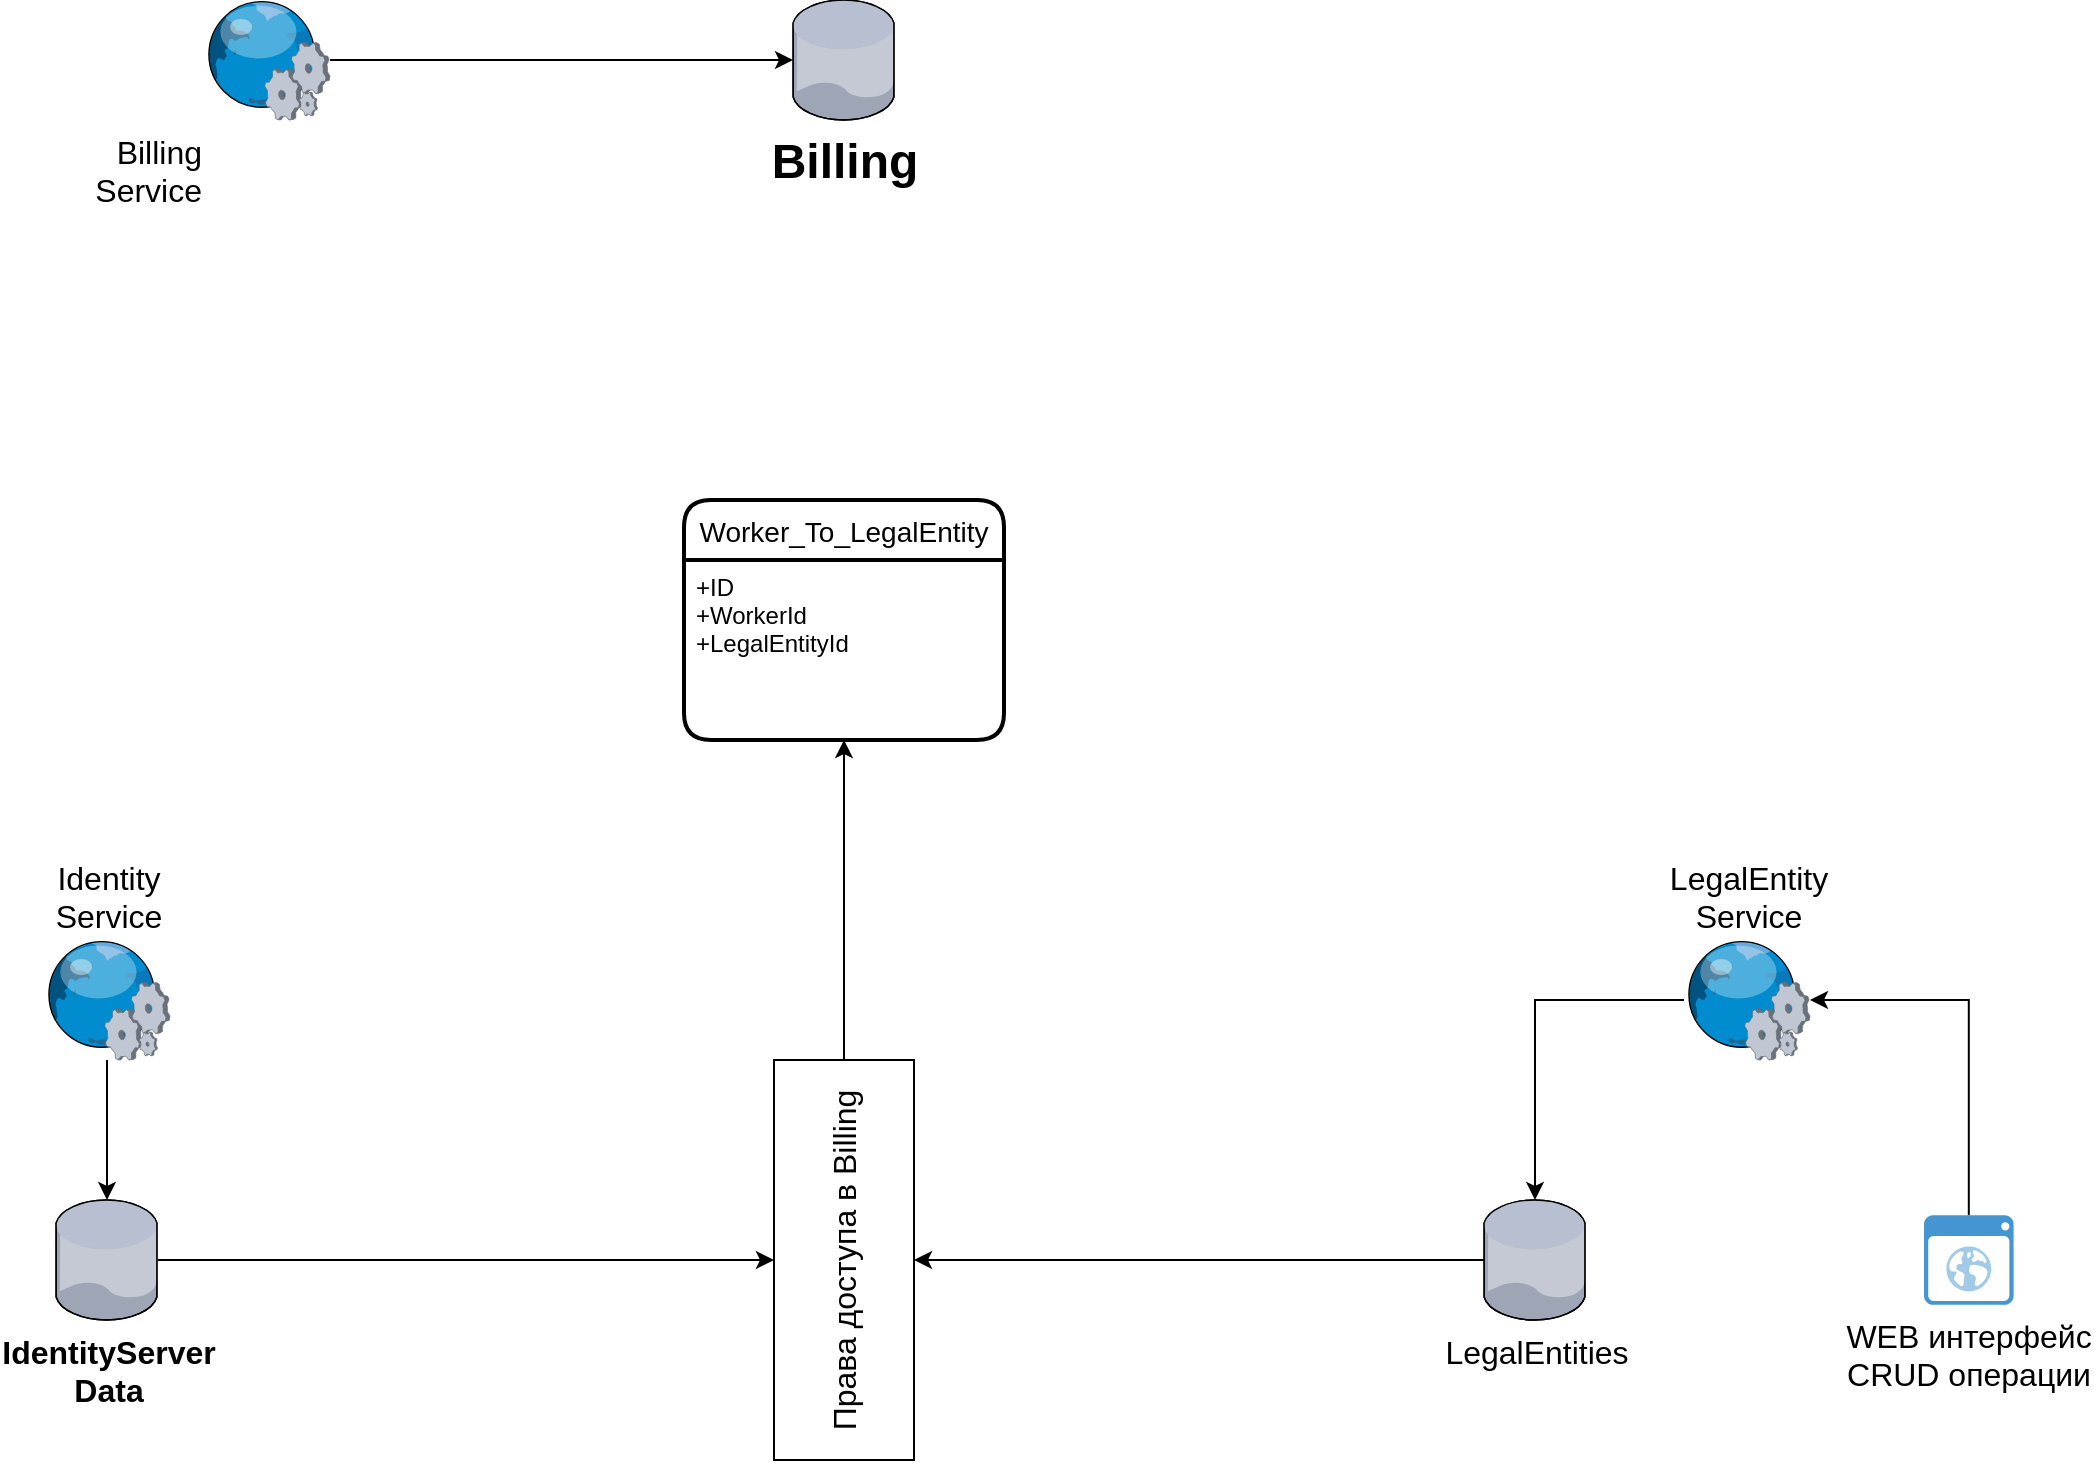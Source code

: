 <mxfile version="14.1.1" type="github">
  <diagram id="1AalQ-GsTw3ZI122VdQ2" name="Page-1">
    <mxGraphModel dx="2420" dy="960" grid="1" gridSize="10" guides="1" tooltips="1" connect="1" arrows="1" fold="1" page="1" pageScale="1" pageWidth="1169" pageHeight="827" math="0" shadow="0">
      <root>
        <mxCell id="0" />
        <mxCell id="1" parent="0" />
        <mxCell id="AjbBa6_dqzmwRnqRVF5m-1" value="Billing" style="verticalLabelPosition=bottom;aspect=fixed;html=1;verticalAlign=top;strokeColor=none;align=center;outlineConnect=0;shape=mxgraph.citrix.database;fontSize=24;labelPosition=center;fontStyle=1" vertex="1" parent="1">
          <mxGeometry x="484.5" y="50" width="51" height="60" as="geometry" />
        </mxCell>
        <mxCell id="AjbBa6_dqzmwRnqRVF5m-22" style="edgeStyle=orthogonalEdgeStyle;rounded=0;orthogonalLoop=1;jettySize=auto;html=1;entryX=1;entryY=0.5;entryDx=0;entryDy=0;fontSize=16;" edge="1" parent="1" source="AjbBa6_dqzmwRnqRVF5m-2" target="AjbBa6_dqzmwRnqRVF5m-17">
          <mxGeometry relative="1" as="geometry" />
        </mxCell>
        <mxCell id="AjbBa6_dqzmwRnqRVF5m-2" value="LegalEntities" style="verticalLabelPosition=bottom;aspect=fixed;html=1;verticalAlign=top;strokeColor=none;align=center;outlineConnect=0;shape=mxgraph.citrix.database;fontSize=16;labelPosition=center;fontStyle=0" vertex="1" parent="1">
          <mxGeometry x="830" y="650" width="51" height="60" as="geometry" />
        </mxCell>
        <mxCell id="AjbBa6_dqzmwRnqRVF5m-5" style="edgeStyle=orthogonalEdgeStyle;rounded=0;orthogonalLoop=1;jettySize=auto;html=1;" edge="1" parent="1" source="AjbBa6_dqzmwRnqRVF5m-4" target="AjbBa6_dqzmwRnqRVF5m-2">
          <mxGeometry relative="1" as="geometry" />
        </mxCell>
        <mxCell id="AjbBa6_dqzmwRnqRVF5m-4" value="LegalEntity&lt;br style=&quot;font-size: 16px;&quot;&gt;Service" style="verticalLabelPosition=top;aspect=fixed;html=1;verticalAlign=bottom;strokeColor=none;align=center;outlineConnect=0;shape=mxgraph.citrix.web_service;fontSize=16;labelPosition=center;" vertex="1" parent="1">
          <mxGeometry x="930" y="520" width="63" height="60" as="geometry" />
        </mxCell>
        <mxCell id="AjbBa6_dqzmwRnqRVF5m-9" style="edgeStyle=orthogonalEdgeStyle;rounded=0;orthogonalLoop=1;jettySize=auto;html=1;fontSize=16;" edge="1" parent="1" source="AjbBa6_dqzmwRnqRVF5m-6" target="AjbBa6_dqzmwRnqRVF5m-4">
          <mxGeometry relative="1" as="geometry">
            <Array as="points">
              <mxPoint x="1072" y="550" />
            </Array>
          </mxGeometry>
        </mxCell>
        <mxCell id="AjbBa6_dqzmwRnqRVF5m-6" value="WEB интерфейс&lt;br style=&quot;font-size: 16px;&quot;&gt;CRUD операции" style="shadow=0;dashed=0;html=1;strokeColor=none;fillColor=#4495D1;labelPosition=center;verticalLabelPosition=bottom;verticalAlign=top;align=center;outlineConnect=0;shape=mxgraph.veeam.2d.web_ui;fontSize=16;" vertex="1" parent="1">
          <mxGeometry x="1050" y="657.6" width="44.8" height="44.8" as="geometry" />
        </mxCell>
        <mxCell id="AjbBa6_dqzmwRnqRVF5m-13" style="edgeStyle=orthogonalEdgeStyle;rounded=0;orthogonalLoop=1;jettySize=auto;html=1;fontSize=16;" edge="1" parent="1" source="AjbBa6_dqzmwRnqRVF5m-11" target="AjbBa6_dqzmwRnqRVF5m-12">
          <mxGeometry relative="1" as="geometry" />
        </mxCell>
        <mxCell id="AjbBa6_dqzmwRnqRVF5m-11" value="Identity&lt;br&gt;Service" style="verticalLabelPosition=top;aspect=fixed;html=1;verticalAlign=bottom;strokeColor=none;align=center;outlineConnect=0;shape=mxgraph.citrix.web_service;fontSize=16;labelPosition=center;" vertex="1" parent="1">
          <mxGeometry x="110" y="520" width="63" height="60" as="geometry" />
        </mxCell>
        <mxCell id="AjbBa6_dqzmwRnqRVF5m-21" style="edgeStyle=orthogonalEdgeStyle;rounded=0;orthogonalLoop=1;jettySize=auto;html=1;entryX=0;entryY=0.5;entryDx=0;entryDy=0;fontSize=16;" edge="1" parent="1" source="AjbBa6_dqzmwRnqRVF5m-12" target="AjbBa6_dqzmwRnqRVF5m-17">
          <mxGeometry relative="1" as="geometry" />
        </mxCell>
        <mxCell id="AjbBa6_dqzmwRnqRVF5m-12" value="&lt;span style=&quot;font-weight: 700 ; text-align: left&quot;&gt;&lt;font style=&quot;font-size: 16px&quot;&gt;IdentityServer&lt;br&gt;Data&lt;/font&gt;&lt;/span&gt;" style="verticalLabelPosition=bottom;aspect=fixed;html=1;verticalAlign=top;strokeColor=none;align=center;outlineConnect=0;shape=mxgraph.citrix.database;fontSize=16;labelPosition=center;fontStyle=0" vertex="1" parent="1">
          <mxGeometry x="116" y="650" width="51" height="60" as="geometry" />
        </mxCell>
        <mxCell id="AjbBa6_dqzmwRnqRVF5m-15" value="Worker_To_LegalEntity" style="swimlane;childLayout=stackLayout;horizontal=1;startSize=30;horizontalStack=0;rounded=1;fontSize=14;fontStyle=0;strokeWidth=2;resizeParent=0;resizeLast=1;shadow=0;dashed=0;align=center;" vertex="1" parent="1">
          <mxGeometry x="430" y="300" width="160" height="120" as="geometry" />
        </mxCell>
        <mxCell id="AjbBa6_dqzmwRnqRVF5m-16" value="+ID&#xa;+WorkerId&#xa;+LegalEntityId" style="align=left;strokeColor=none;fillColor=none;spacingLeft=4;fontSize=12;verticalAlign=top;resizable=0;rotatable=0;part=1;" vertex="1" parent="AjbBa6_dqzmwRnqRVF5m-15">
          <mxGeometry y="30" width="160" height="90" as="geometry" />
        </mxCell>
        <mxCell id="AjbBa6_dqzmwRnqRVF5m-23" style="edgeStyle=orthogonalEdgeStyle;rounded=0;orthogonalLoop=1;jettySize=auto;html=1;fontSize=16;" edge="1" parent="1" source="AjbBa6_dqzmwRnqRVF5m-17" target="AjbBa6_dqzmwRnqRVF5m-16">
          <mxGeometry relative="1" as="geometry" />
        </mxCell>
        <mxCell id="AjbBa6_dqzmwRnqRVF5m-17" value="Права доступа в Billing" style="rounded=0;whiteSpace=wrap;html=1;fontSize=16;horizontal=0;" vertex="1" parent="1">
          <mxGeometry x="475" y="580" width="70" height="200" as="geometry" />
        </mxCell>
        <mxCell id="AjbBa6_dqzmwRnqRVF5m-24" style="edgeStyle=orthogonalEdgeStyle;rounded=0;orthogonalLoop=1;jettySize=auto;html=1;fontSize=16;" edge="1" parent="1" source="AjbBa6_dqzmwRnqRVF5m-20" target="AjbBa6_dqzmwRnqRVF5m-1">
          <mxGeometry relative="1" as="geometry" />
        </mxCell>
        <mxCell id="AjbBa6_dqzmwRnqRVF5m-20" value="&lt;font style=&quot;font-size: 16px&quot;&gt;Billing&lt;br style=&quot;font-size: 16px;&quot;&gt;Service&lt;/font&gt;" style="verticalLabelPosition=bottom;aspect=fixed;html=1;verticalAlign=top;strokeColor=none;align=right;outlineConnect=0;shape=mxgraph.citrix.web_service;fontSize=16;labelPosition=left;" vertex="1" parent="1">
          <mxGeometry x="190" y="50" width="63" height="60" as="geometry" />
        </mxCell>
      </root>
    </mxGraphModel>
  </diagram>
</mxfile>
